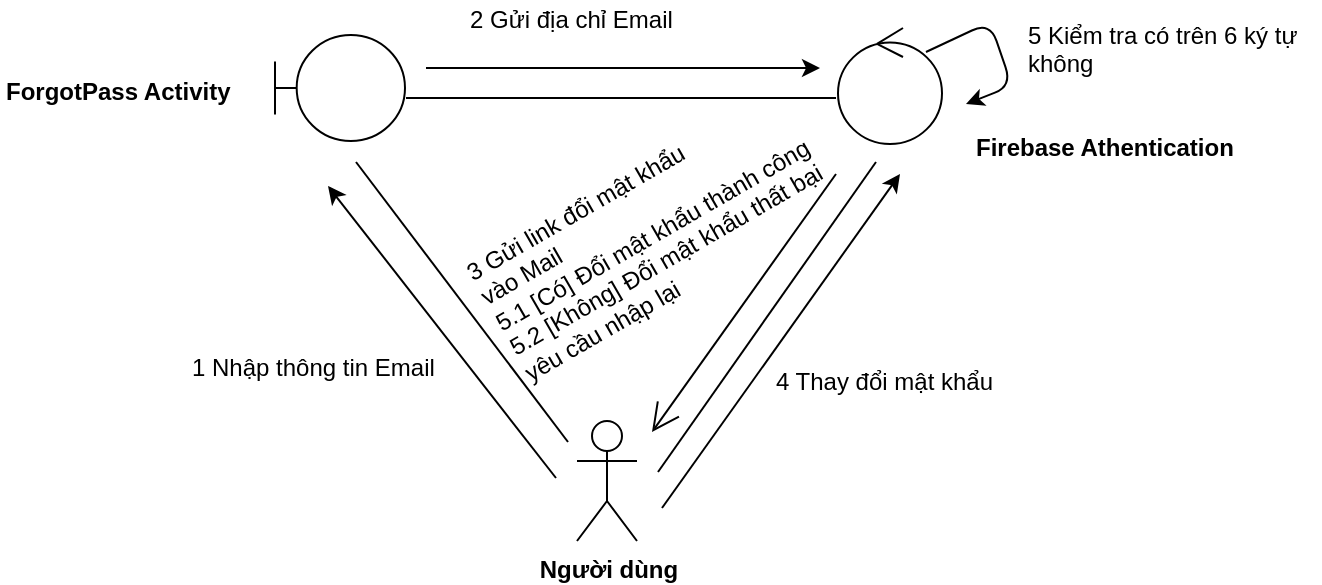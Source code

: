 <mxfile version="10.7.5" type="device"><diagram id="Yj7TG31caSIGdYAdEo7M" name="Page-1"><mxGraphModel dx="824" dy="496" grid="0" gridSize="10" guides="1" tooltips="1" connect="1" arrows="1" fold="1" page="0" pageScale="1" pageWidth="850" pageHeight="1100" math="0" shadow="0"><root><mxCell id="0"/><mxCell id="1" parent="0"/><mxCell id="qURGmK1ZZVJOiK-vI2xh-1" value="Người dùng" style="shape=umlActor;verticalLabelPosition=bottom;labelBackgroundColor=#ffffff;verticalAlign=top;html=1;outlineConnect=0;fontStyle=1" parent="1" vertex="1"><mxGeometry x="512.5" y="239.5" width="30" height="60" as="geometry"/></mxCell><mxCell id="qURGmK1ZZVJOiK-vI2xh-2" value="" style="ellipse;shape=umlControl;whiteSpace=wrap;html=1;strokeColor=#000000;fontStyle=1" parent="1" vertex="1"><mxGeometry x="643" y="43" width="52" height="58" as="geometry"/></mxCell><mxCell id="qURGmK1ZZVJOiK-vI2xh-3" value="Firebase Athentication" style="text;html=1;resizable=0;points=[];autosize=1;align=left;verticalAlign=top;spacingTop=-4;fontStyle=1" parent="1" vertex="1"><mxGeometry x="710" y="92.5" width="129" height="14" as="geometry"/></mxCell><mxCell id="qURGmK1ZZVJOiK-vI2xh-4" value="" style="shape=umlBoundary;whiteSpace=wrap;html=1;strokeColor=#000000;fontStyle=1" parent="1" vertex="1"><mxGeometry x="361.5" y="46.5" width="65" height="53" as="geometry"/></mxCell><mxCell id="qURGmK1ZZVJOiK-vI2xh-5" value="ForgotPass Activity" style="text;html=1;resizable=0;points=[];autosize=1;align=left;verticalAlign=top;spacingTop=-4;fontStyle=1" parent="1" vertex="1"><mxGeometry x="224.5" y="65" width="113" height="14" as="geometry"/></mxCell><mxCell id="Ius8XUjC-2wX3oRZtSF--1" value="" style="endArrow=none;html=1;" edge="1" parent="1"><mxGeometry width="50" height="50" relative="1" as="geometry"><mxPoint x="508" y="250" as="sourcePoint"/><mxPoint x="402" y="110" as="targetPoint"/></mxGeometry></mxCell><mxCell id="Ius8XUjC-2wX3oRZtSF--2" value="" style="endArrow=none;html=1;entryX=-0.019;entryY=0.603;entryDx=0;entryDy=0;entryPerimeter=0;" edge="1" parent="1" target="qURGmK1ZZVJOiK-vI2xh-2"><mxGeometry width="50" height="50" relative="1" as="geometry"><mxPoint x="427" y="78" as="sourcePoint"/><mxPoint x="569" y="35" as="targetPoint"/></mxGeometry></mxCell><mxCell id="Ius8XUjC-2wX3oRZtSF--3" value="" style="endArrow=classic;html=1;" edge="1" parent="1"><mxGeometry width="50" height="50" relative="1" as="geometry"><mxPoint x="502" y="268" as="sourcePoint"/><mxPoint x="388" y="122" as="targetPoint"/></mxGeometry></mxCell><mxCell id="Ius8XUjC-2wX3oRZtSF--4" value="" style="endArrow=classic;html=1;" edge="1" parent="1"><mxGeometry width="50" height="50" relative="1" as="geometry"><mxPoint x="437" y="63" as="sourcePoint"/><mxPoint x="634" y="63" as="targetPoint"/></mxGeometry></mxCell><mxCell id="Ius8XUjC-2wX3oRZtSF--7" value="1 Nhập thông tin Email" style="text;html=1;resizable=0;points=[];autosize=1;align=left;verticalAlign=top;spacingTop=-4;" vertex="1" parent="1"><mxGeometry x="318" y="203" width="131" height="14" as="geometry"/></mxCell><mxCell id="Ius8XUjC-2wX3oRZtSF--8" value="2 Gửi địa chỉ Email" style="text;html=1;resizable=0;points=[];autosize=1;align=left;verticalAlign=top;spacingTop=-4;" vertex="1" parent="1"><mxGeometry x="457" y="29" width="111" height="14" as="geometry"/></mxCell><mxCell id="Ius8XUjC-2wX3oRZtSF--9" value="" style="endArrow=none;html=1;" edge="1" parent="1"><mxGeometry width="50" height="50" relative="1" as="geometry"><mxPoint x="553" y="265" as="sourcePoint"/><mxPoint x="662" y="110" as="targetPoint"/></mxGeometry></mxCell><mxCell id="Ius8XUjC-2wX3oRZtSF--10" value="" style="endArrow=classic;html=1;" edge="1" parent="1"><mxGeometry width="50" height="50" relative="1" as="geometry"><mxPoint x="555" y="283" as="sourcePoint"/><mxPoint x="674" y="116" as="targetPoint"/></mxGeometry></mxCell><mxCell id="Ius8XUjC-2wX3oRZtSF--11" value="" style="endArrow=open;endFill=1;endSize=12;html=1;" edge="1" parent="1"><mxGeometry width="160" relative="1" as="geometry"><mxPoint x="642" y="116" as="sourcePoint"/><mxPoint x="550" y="245" as="targetPoint"/></mxGeometry></mxCell><mxCell id="Ius8XUjC-2wX3oRZtSF--12" value="3 Gửi link đổi mật khẩu&lt;br&gt;vào Mail&lt;br&gt;5.1 [Có] Đổi mật khẩu thành công&lt;br&gt;5.2 [Không] Đổi mật khẩu thất bại&lt;br&gt;yêu cầu nhập lại&lt;br&gt;" style="text;html=1;resizable=0;points=[];autosize=1;align=left;verticalAlign=top;spacingTop=-4;rotation=-30;" vertex="1" parent="1"><mxGeometry x="457" y="106.5" width="189" height="70" as="geometry"/></mxCell><mxCell id="Ius8XUjC-2wX3oRZtSF--13" value="4 Thay đổi mật khẩu" style="text;html=1;resizable=0;points=[];autosize=1;align=left;verticalAlign=top;spacingTop=-4;" vertex="1" parent="1"><mxGeometry x="609.5" y="210" width="119" height="14" as="geometry"/></mxCell><mxCell id="Ius8XUjC-2wX3oRZtSF--15" value="" style="endArrow=classic;html=1;exitX=0.846;exitY=0.207;exitDx=0;exitDy=0;exitPerimeter=0;" edge="1" parent="1" source="qURGmK1ZZVJOiK-vI2xh-2"><mxGeometry width="50" height="50" relative="1" as="geometry"><mxPoint x="727" y="77" as="sourcePoint"/><mxPoint x="707" y="81" as="targetPoint"/><Array as="points"><mxPoint x="719" y="40"/><mxPoint x="730" y="72"/></Array></mxGeometry></mxCell><mxCell id="Ius8XUjC-2wX3oRZtSF--16" value="5 Kiểm tra có trên 6 ký tự&amp;nbsp;&lt;br&gt;không&lt;br&gt;" style="text;html=1;resizable=0;points=[];autosize=1;align=left;verticalAlign=top;spacingTop=-4;" vertex="1" parent="1"><mxGeometry x="736" y="37" width="148" height="28" as="geometry"/></mxCell></root></mxGraphModel></diagram></mxfile>